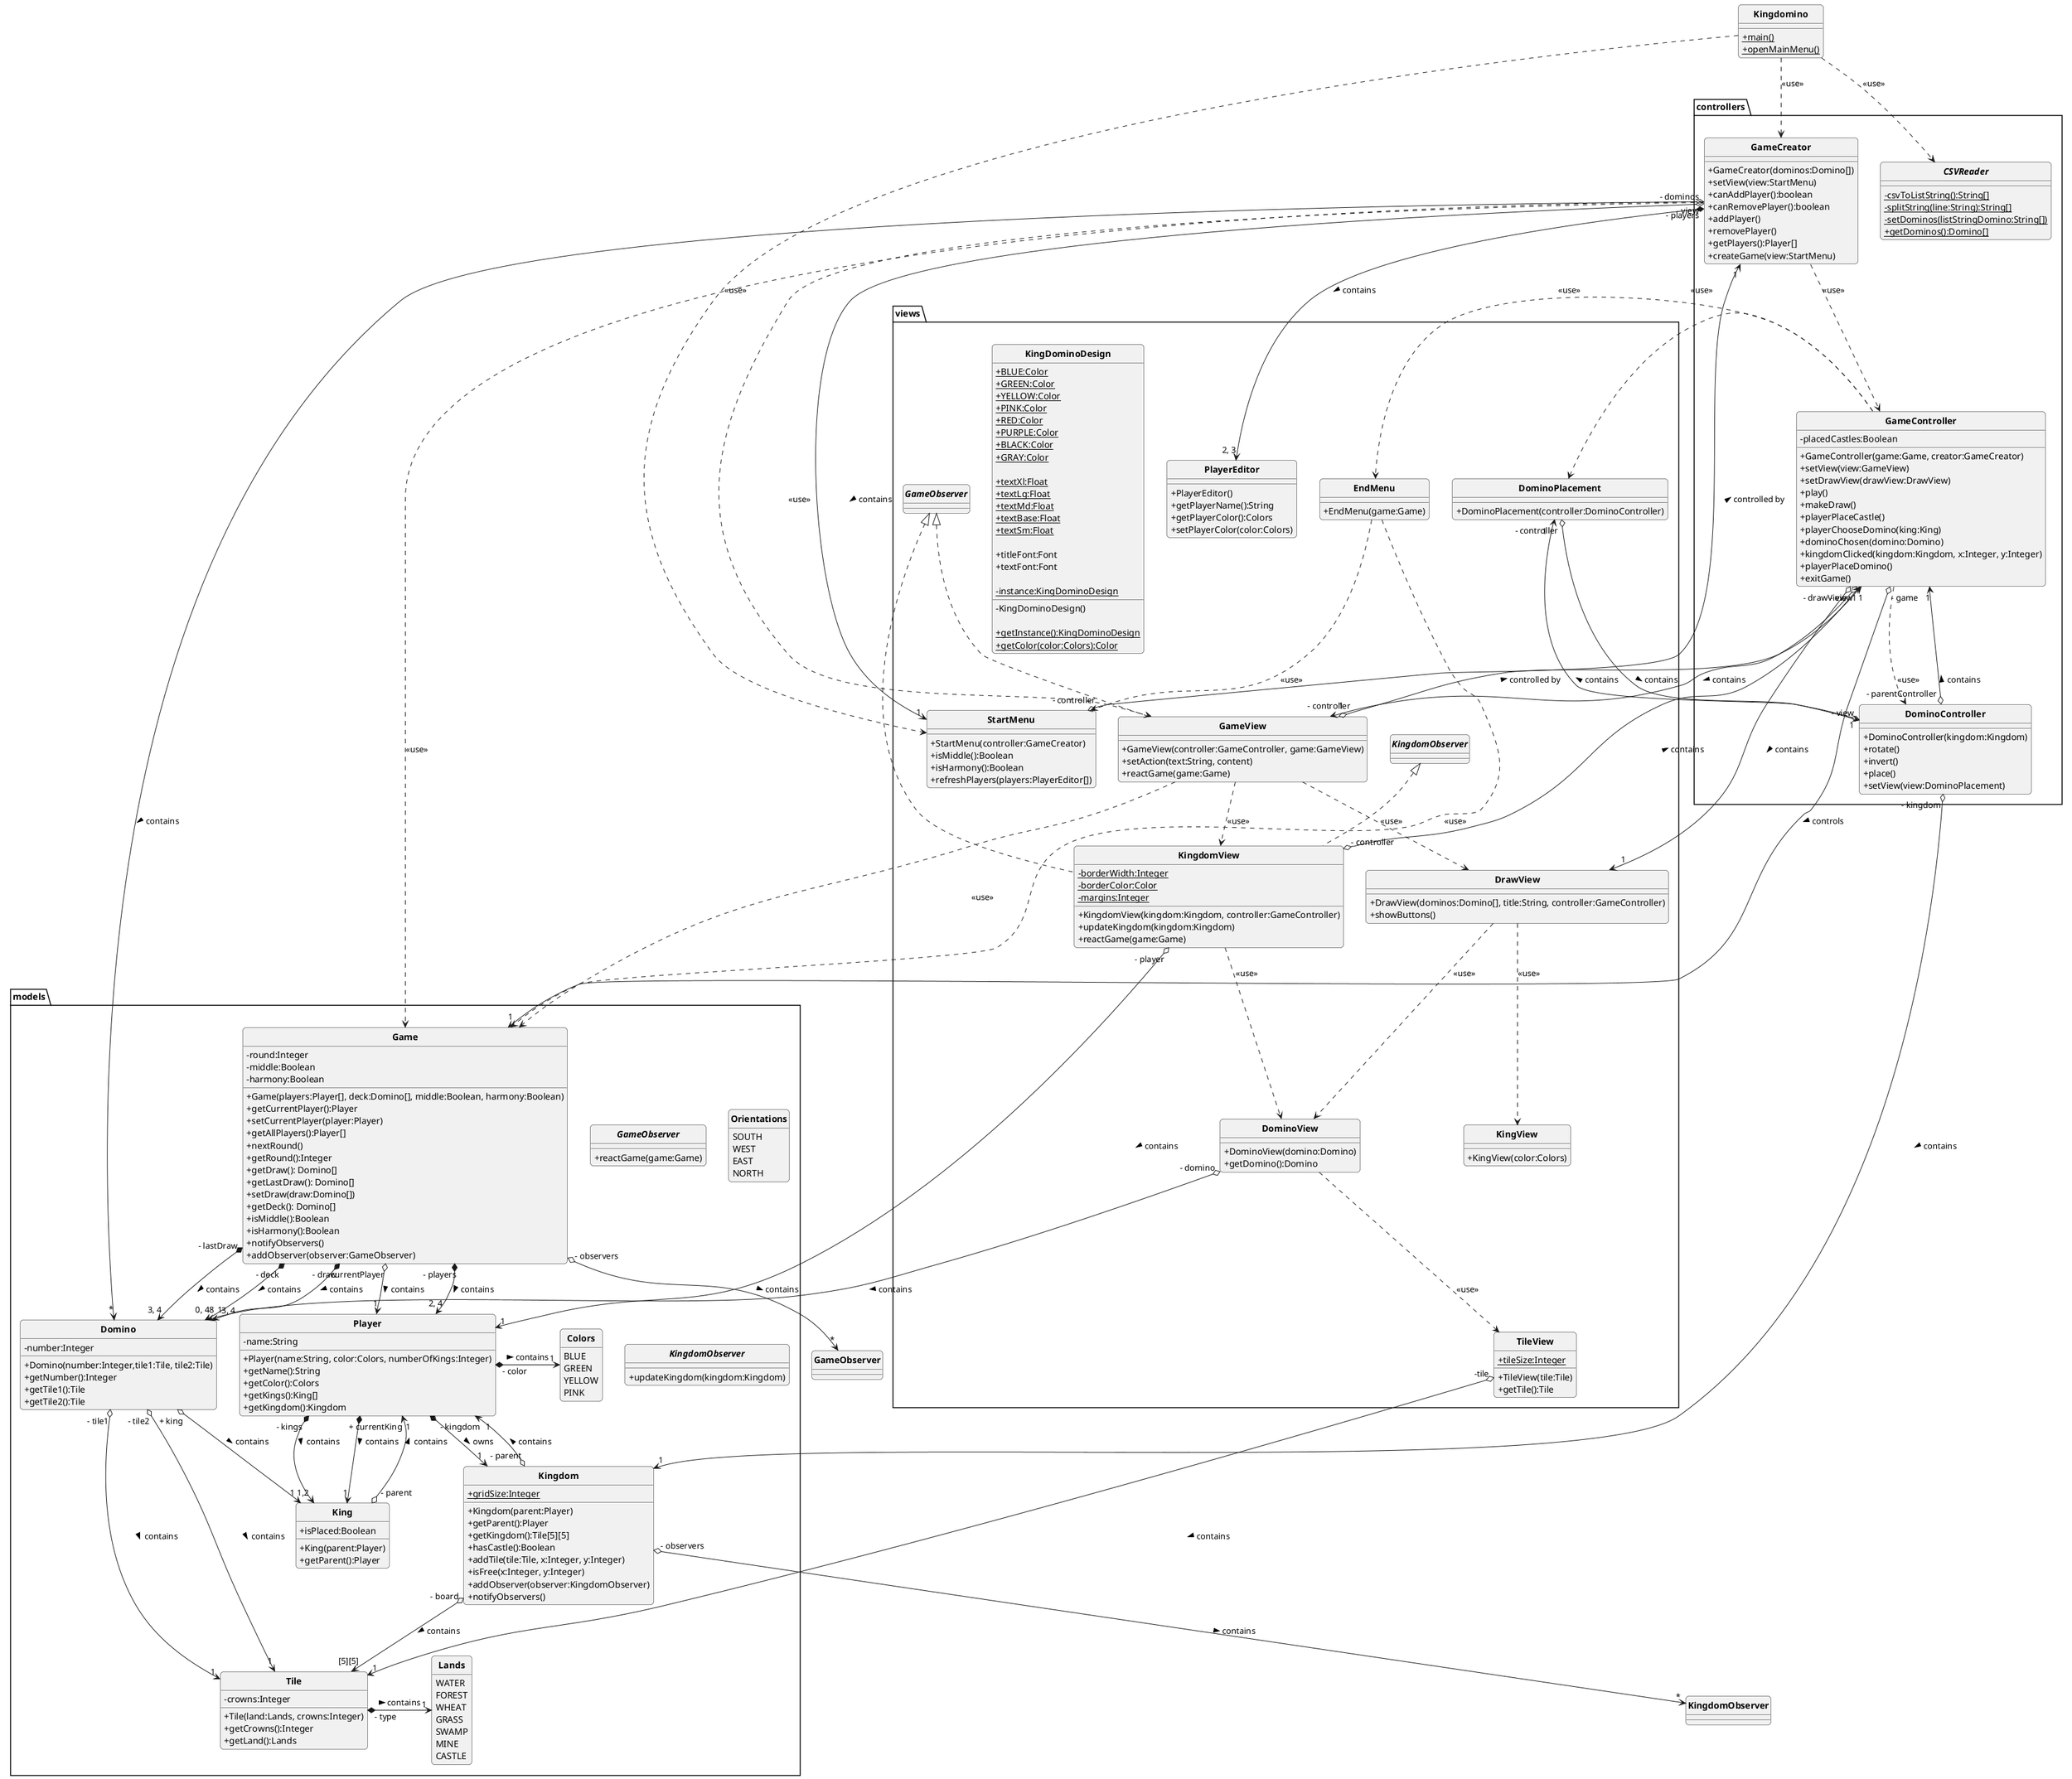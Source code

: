 @startuml
'https://plantuml.com/class-diagram

skinparam style strictuml
skinparam classAttributeIconSize 0
skinparam classFontStyle Bold
skinparam roundcorner 10
hide enum methods

class Kingdomino {
    + {static}main()
    + {static}openMainMenu()
}

package models {

    interface GameObserver {
        + reactGame(game:Game)
    }

    class Game {
        - round:Integer
        - middle:Boolean
        - harmony:Boolean
        + Game(players:Player[], deck:Domino[], middle:Boolean, harmony:Boolean)
        + getCurrentPlayer():Player
        + setCurrentPlayer(player:Player)
        + getAllPlayers():Player[]
        + nextRound()
        + getRound():Integer
        + getDraw(): Domino[]
        + getLastDraw(): Domino[]
        + setDraw(draw:Domino[])
        + getDeck(): Domino[]
        + isMiddle():Boolean
        + isHarmony():Boolean
        + notifyObservers()
        + addObserver(observer:GameObserver)
    }

    class Player {
        - name:String
        + Player(name:String, color:Colors, numberOfKings:Integer)
        + getName():String
        + getColor():Colors
        + getKings():King[]
        + getKingdom():Kingdom
    }

    class King {
        + isPlaced:Boolean
        + King(parent:Player)
        + getParent():Player
    }

    class Kingdom {
        + {static}gridSize:Integer
        + Kingdom(parent:Player)
        + getParent():Player
        + getKingdom():Tile[5][5]
        + hasCastle():Boolean
        + addTile(tile:Tile, x:Integer, y:Integer)
        + isFree(x:Integer, y:Integer)
        + addObserver(observer:KingdomObserver)
        + notifyObservers()
    }

    class Domino {
        - number:Integer
        + Domino(number:Integer,tile1:Tile, tile2:Tile)
        + getNumber():Integer
        + getTile1():Tile
        + getTile2():Tile
    }

    class Tile {
        - crowns:Integer
        + Tile(land:Lands, crowns:Integer)
        + getCrowns():Integer
        + getLand():Lands
    }

    enum Lands {
        WATER
        FOREST
        WHEAT
        GRASS
        SWAMP
        MINE
        CASTLE
    }

    enum Colors {
        BLUE
        GREEN
        YELLOW
        PINK
    }

    enum Orientations {
        SOUTH
        WEST
        EAST
        NORTH
    }

'    class Preview {
'        + Preview(tile:Tile, x:Integer, y:Integer)
'        + getX():Integer
'        + getY():Integer
'        + getTile():Tile
'    }

    interface KingdomObserver {
        + updateKingdom(kingdom:Kingdom)
    }

}

package views {

    class GameView implements GameObserver {
        + GameView(controller:GameController, game:GameView)
        + setAction(text:String, content)
        + reactGame(game:Game)
    }

    class StartMenu {
        + StartMenu(controller:GameCreator)
        + isMiddle():Boolean
        + isHarmony():Boolean
        + refreshPlayers(players:PlayerEditor[])
    }

    class EndMenu {
        + EndMenu(game:Game)
    }

    class PlayerEditor {
        + PlayerEditor()
        + getPlayerName():String
        + getPlayerColor():Colors
        + setPlayerColor(color:Colors)
    }

    class KingdomView implements KingdomObserver, GameObserver {
        - {static}borderWidth:Integer
        - {static}borderColor:Color
        - {static}margins:Integer
        + KingdomView(kingdom:Kingdom, controller:GameController)
        + updateKingdom(kingdom:Kingdom)
        + reactGame(game:Game)
    }

    class DrawView {
        + DrawView(dominos:Domino[], title:String, controller:GameController)
        + showButtons()
    }

    class DominoView {
        + DominoView(domino:Domino)
        + getDomino():Domino
    }

    class TileView {
        + {static}tileSize:Integer
        + TileView(tile:Tile)
        + getTile():Tile
    }

    class KingDominoDesign {
        + {static}BLUE:Color
        + {static}GREEN:Color
        + {static}YELLOW:Color
        + {static}PINK:Color
        + {static}RED:Color
        + {static}PURPLE:Color
        + {static}BLACK:Color
        + {static}GRAY:Color

        + {static}textXl:Float
        + {static}textLg:Float
        + {static}textMd:Float
        + {static}textBase:Float
        + {static}textSm:Float

        + titleFont:Font
        + textFont:Font

        - {static}instance:KingDominoDesign

        - KingDominoDesign()

        + {static}getInstance():KingDominoDesign
        + {static}getColor(color:Colors):Color

    }

    class DominoPlacement {
        + DominoPlacement(controller:DominoController)
    }

    class KingView {
        + KingView(color:Colors)
    }

}

package controllers {

    class GameController {
        - placedCastles:Boolean
        + GameController(game:Game, creator:GameCreator)
        + setView(view:GameView)
        + setDrawView(drawView:DrawView)
        + play()
        + makeDraw()
        + playerPlaceCastle()
        + playerChooseDomino(king:King)
        + dominoChosen(domino:Domino)
        + kingdomClicked(kingdom:Kingdom, x:Integer, y:Integer)
        + playerPlaceDomino()
        + exitGame()
    }

    class GameCreator {
        + GameCreator(dominos:Domino[])
        + setView(view:StartMenu)
        + canAddPlayer():boolean
        + canRemovePlayer():boolean
        + addPlayer()
        + removePlayer()
        + getPlayers():Player[]
        + createGame(view:StartMenu)
    }

    class DominoController {
        + DominoController(kingdom:Kingdom)
        + rotate()
        + invert()
        + place()
        + setView(view:DominoPlacement)
    }

    abstract class CSVReader {
        - {static} csvToListString():String[]
        - {static} splitString(line:String):String[]
        - {static} setDominos(listStringDomino:String[])
        + {static} getDominos():Domino[]
    }

}

Kingdomino ..> StartMenu : "<<use>>"
Kingdomino ..> GameCreator : "<<use>>"
Kingdomino ..> CSVReader : "<<use>>"

GameCreator " - dominos" o--> "*" Domino : > contains
GameCreator " - players" *--> "2, 3" PlayerEditor : > contains
GameCreator " - view" o--> "1" StartMenu : > contains
GameCreator ..> Game : "<<use>>"
GameCreator ..> GameView : "<<use>>"
GameCreator ..> GameController : "<<use>>"

Game " - players" *--> "2, 4" Player : > contains
Game " - deck" *--> "0, 48" Domino : > contains
Game " - draw" *--> "3, 4" Domino : > contains
Game " - lastDraw" *--> "3, 4" Domino : > contains
Game " - observers" o--> "*" GameObserver : > contains
Game " - currentPlayer" o--> "1" Player : > contains

GameController " - game" o--> "1" Game : > controls
GameController " - view" o--> "1" GameView : > contains
GameController " - drawView" o--> "1" DrawView : > contains
GameController ..> DominoPlacement : <<use>>
GameController ..> DominoController : <<use>>
GameController ..> EndMenu : "<<use>>"

DominoPlacement " - controller" o--> "1" DominoController : > contains

GameView " - controller" o--> "1" GameController : > controlled by
GameView ..> Game : "<<use>>"
GameView ..> KingdomView : "<<use>>"
GameView ..> DrawView : <<use>>

StartMenu " - controller" o--> "1" GameCreator : > controlled by

EndMenu ..> Game : "<<use>>"
EndMenu ..> StartMenu : "<<use>>"

Player " - kingdom"  *--> "1" Kingdom : > owns
Player " - kings" *--> "1,2" King : > contains
Player " + currentKing" *--> "1" King : > contains
Player " - color" *-> "1" Colors : > contains

King " - parent" o--> "1" Player : > contains

Kingdom " - parent" o--> "1" Player : > contains
Kingdom " - board" o--> "[5][5]" Tile : > contains
Kingdom " - observers" o--> "*" KingdomObserver : > contains

DominoController " - kingdom" o--> "1" Kingdom : > contains
DominoController " - view" o--> "1" DominoPlacement : > contains
DominoController " - parentController" o--> "1" GameController : > contains

KingdomView " - player" o--> "1" Player : > contains
KingdomView " - controller" o--> "1" GameController : > contains
KingdomView ..> DominoView : <<use>>

DrawView ..> DominoView : <<use>>
DrawView ..> KingView : <<use>>

DominoView " - domino" o--> "1" Domino : > contains
DominoView ..> TileView : <<use>>

Domino " - tile1" o-> "1" Tile : > contains
Domino " - tile2" o-> "1" Tile : > contains
Domino " + king" o--> "1" King : > contains

Tile " - type" *-> "1" Lands : > contains

TileView " -tile" o--> "1" Tile : > contains

@enduml